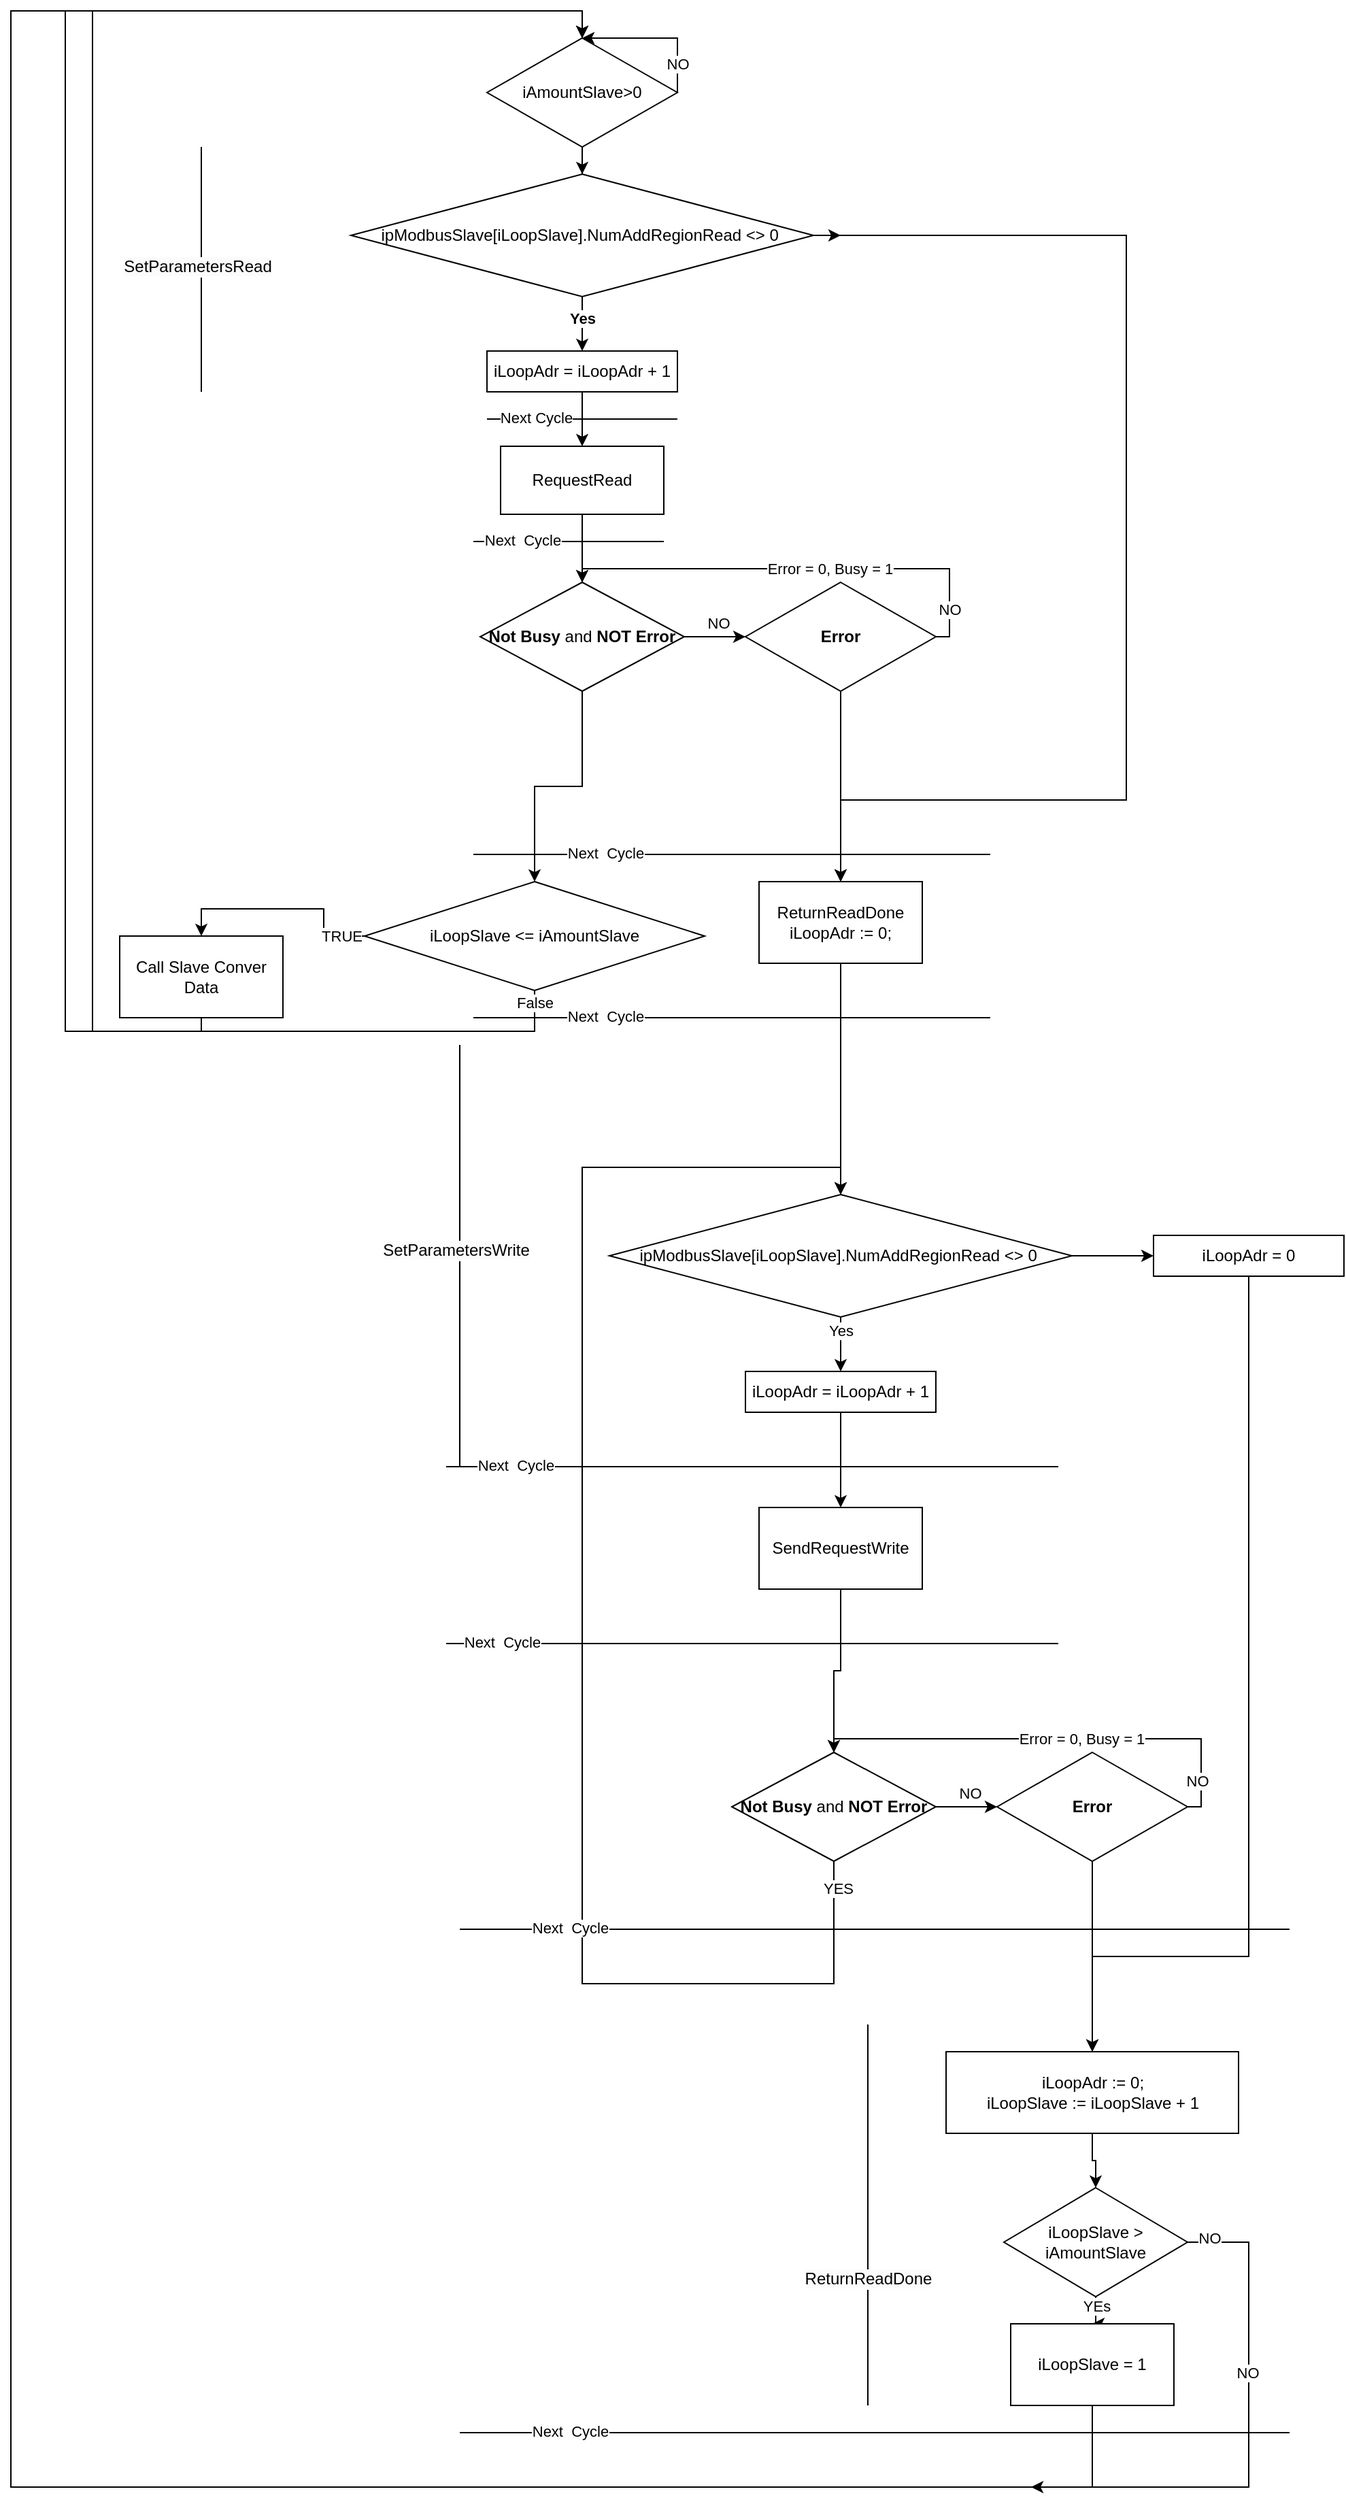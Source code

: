 <mxfile version="26.0.16">
  <diagram name="Page-1" id="6idDM8bQkIqyZUo3aQwT">
    <mxGraphModel dx="2079" dy="1708" grid="1" gridSize="10" guides="1" tooltips="1" connect="1" arrows="1" fold="1" page="1" pageScale="1" pageWidth="850" pageHeight="1100" math="0" shadow="0">
      <root>
        <mxCell id="0" />
        <mxCell id="1" parent="0" />
        <mxCell id="HTx-rgQDSQn_k5_8QpB6-7" style="edgeStyle=orthogonalEdgeStyle;rounded=0;orthogonalLoop=1;jettySize=auto;html=1;entryX=0.5;entryY=0;entryDx=0;entryDy=0;" edge="1" parent="1" source="HTx-rgQDSQn_k5_8QpB6-2" target="HTx-rgQDSQn_k5_8QpB6-35">
          <mxGeometry relative="1" as="geometry">
            <mxPoint x="190" y="-20" as="targetPoint" />
          </mxGeometry>
        </mxCell>
        <mxCell id="HTx-rgQDSQn_k5_8QpB6-2" value="iAmountSlave&amp;gt;0" style="rhombus;whiteSpace=wrap;html=1;" vertex="1" parent="1">
          <mxGeometry x="120" y="-130" width="140" height="80" as="geometry" />
        </mxCell>
        <mxCell id="HTx-rgQDSQn_k5_8QpB6-4" value="" style="endArrow=classic;html=1;rounded=0;exitX=1;exitY=0.5;exitDx=0;exitDy=0;entryX=0.5;entryY=0;entryDx=0;entryDy=0;" edge="1" parent="1" source="HTx-rgQDSQn_k5_8QpB6-2" target="HTx-rgQDSQn_k5_8QpB6-2">
          <mxGeometry width="50" height="50" relative="1" as="geometry">
            <mxPoint x="280" y="-110" as="sourcePoint" />
            <mxPoint x="240" y="-170" as="targetPoint" />
            <Array as="points">
              <mxPoint x="260" y="-130" />
            </Array>
          </mxGeometry>
        </mxCell>
        <mxCell id="HTx-rgQDSQn_k5_8QpB6-5" value="NO" style="edgeLabel;html=1;align=center;verticalAlign=middle;resizable=0;points=[];" vertex="1" connectable="0" parent="HTx-rgQDSQn_k5_8QpB6-4">
          <mxGeometry x="-0.615" relative="1" as="geometry">
            <mxPoint as="offset" />
          </mxGeometry>
        </mxCell>
        <mxCell id="HTx-rgQDSQn_k5_8QpB6-14" style="edgeStyle=orthogonalEdgeStyle;rounded=0;orthogonalLoop=1;jettySize=auto;html=1;entryX=0.5;entryY=0;entryDx=0;entryDy=0;" edge="1" parent="1" source="HTx-rgQDSQn_k5_8QpB6-9" target="HTx-rgQDSQn_k5_8QpB6-11">
          <mxGeometry relative="1" as="geometry" />
        </mxCell>
        <mxCell id="HTx-rgQDSQn_k5_8QpB6-9" value="RequestRead" style="rounded=0;whiteSpace=wrap;html=1;" vertex="1" parent="1">
          <mxGeometry x="130" y="170" width="120" height="50" as="geometry" />
        </mxCell>
        <mxCell id="HTx-rgQDSQn_k5_8QpB6-16" style="edgeStyle=orthogonalEdgeStyle;rounded=0;orthogonalLoop=1;jettySize=auto;html=1;entryX=0;entryY=0.5;entryDx=0;entryDy=0;" edge="1" parent="1" source="HTx-rgQDSQn_k5_8QpB6-11" target="HTx-rgQDSQn_k5_8QpB6-15">
          <mxGeometry relative="1" as="geometry" />
        </mxCell>
        <mxCell id="HTx-rgQDSQn_k5_8QpB6-17" value="NO" style="edgeLabel;html=1;align=center;verticalAlign=middle;resizable=0;points=[];" vertex="1" connectable="0" parent="HTx-rgQDSQn_k5_8QpB6-16">
          <mxGeometry x="-0.549" y="2" relative="1" as="geometry">
            <mxPoint x="15" y="-8" as="offset" />
          </mxGeometry>
        </mxCell>
        <mxCell id="HTx-rgQDSQn_k5_8QpB6-23" style="edgeStyle=orthogonalEdgeStyle;rounded=0;orthogonalLoop=1;jettySize=auto;html=1;" edge="1" parent="1" source="HTx-rgQDSQn_k5_8QpB6-11" target="HTx-rgQDSQn_k5_8QpB6-88">
          <mxGeometry relative="1" as="geometry">
            <mxPoint x="180" y="510" as="targetPoint" />
          </mxGeometry>
        </mxCell>
        <mxCell id="HTx-rgQDSQn_k5_8QpB6-11" value="&lt;b&gt;Not Busy&lt;/b&gt;&amp;nbsp;and &lt;b&gt;NOT Error&lt;/b&gt;" style="rhombus;whiteSpace=wrap;html=1;" vertex="1" parent="1">
          <mxGeometry x="115" y="270" width="150" height="80" as="geometry" />
        </mxCell>
        <mxCell id="HTx-rgQDSQn_k5_8QpB6-12" value="" style="endArrow=none;html=1;rounded=0;" edge="1" parent="1">
          <mxGeometry width="50" height="50" relative="1" as="geometry">
            <mxPoint x="110" y="240" as="sourcePoint" />
            <mxPoint x="250" y="240" as="targetPoint" />
          </mxGeometry>
        </mxCell>
        <mxCell id="HTx-rgQDSQn_k5_8QpB6-13" value="Next&amp;nbsp;&amp;nbsp;Cycle" style="edgeLabel;html=1;align=center;verticalAlign=middle;resizable=0;points=[];" vertex="1" connectable="0" parent="HTx-rgQDSQn_k5_8QpB6-12">
          <mxGeometry x="-0.491" y="1" relative="1" as="geometry">
            <mxPoint as="offset" />
          </mxGeometry>
        </mxCell>
        <mxCell id="HTx-rgQDSQn_k5_8QpB6-25" style="edgeStyle=orthogonalEdgeStyle;rounded=0;orthogonalLoop=1;jettySize=auto;html=1;entryX=0.5;entryY=0;entryDx=0;entryDy=0;" edge="1" parent="1" source="HTx-rgQDSQn_k5_8QpB6-15" target="HTx-rgQDSQn_k5_8QpB6-11">
          <mxGeometry relative="1" as="geometry">
            <Array as="points">
              <mxPoint x="460" y="310" />
              <mxPoint x="460" y="260" />
              <mxPoint x="190" y="260" />
            </Array>
          </mxGeometry>
        </mxCell>
        <mxCell id="HTx-rgQDSQn_k5_8QpB6-26" value="NO" style="edgeLabel;html=1;align=center;verticalAlign=middle;resizable=0;points=[];" vertex="1" connectable="0" parent="HTx-rgQDSQn_k5_8QpB6-25">
          <mxGeometry x="-0.824" relative="1" as="geometry">
            <mxPoint as="offset" />
          </mxGeometry>
        </mxCell>
        <mxCell id="HTx-rgQDSQn_k5_8QpB6-27" value="Error = 0, Busy = 1" style="edgeLabel;html=1;align=center;verticalAlign=middle;resizable=0;points=[];" vertex="1" connectable="0" parent="HTx-rgQDSQn_k5_8QpB6-25">
          <mxGeometry x="-0.129" relative="1" as="geometry">
            <mxPoint as="offset" />
          </mxGeometry>
        </mxCell>
        <mxCell id="HTx-rgQDSQn_k5_8QpB6-28" style="edgeStyle=orthogonalEdgeStyle;rounded=0;orthogonalLoop=1;jettySize=auto;html=1;entryX=0.5;entryY=0;entryDx=0;entryDy=0;" edge="1" parent="1" source="HTx-rgQDSQn_k5_8QpB6-15" target="HTx-rgQDSQn_k5_8QpB6-24">
          <mxGeometry relative="1" as="geometry" />
        </mxCell>
        <mxCell id="HTx-rgQDSQn_k5_8QpB6-15" value="&lt;b&gt;Error&lt;/b&gt;" style="rhombus;whiteSpace=wrap;html=1;" vertex="1" parent="1">
          <mxGeometry x="310" y="270" width="140" height="80" as="geometry" />
        </mxCell>
        <mxCell id="HTx-rgQDSQn_k5_8QpB6-18" value="" style="endArrow=none;html=1;rounded=0;" edge="1" parent="1">
          <mxGeometry width="50" height="50" relative="1" as="geometry">
            <mxPoint x="120" y="150" as="sourcePoint" />
            <mxPoint x="260" y="150" as="targetPoint" />
          </mxGeometry>
        </mxCell>
        <mxCell id="HTx-rgQDSQn_k5_8QpB6-19" value="Next Cycle" style="edgeLabel;html=1;align=center;verticalAlign=middle;resizable=0;points=[];" vertex="1" connectable="0" parent="HTx-rgQDSQn_k5_8QpB6-18">
          <mxGeometry x="-0.491" y="1" relative="1" as="geometry">
            <mxPoint as="offset" />
          </mxGeometry>
        </mxCell>
        <mxCell id="HTx-rgQDSQn_k5_8QpB6-21" value="" style="endArrow=none;html=1;rounded=0;" edge="1" parent="1">
          <mxGeometry width="50" height="50" relative="1" as="geometry">
            <mxPoint x="110" y="470" as="sourcePoint" />
            <mxPoint x="490" y="470" as="targetPoint" />
          </mxGeometry>
        </mxCell>
        <mxCell id="HTx-rgQDSQn_k5_8QpB6-22" value="Next&amp;nbsp;&amp;nbsp;Cycle" style="edgeLabel;html=1;align=center;verticalAlign=middle;resizable=0;points=[];" vertex="1" connectable="0" parent="HTx-rgQDSQn_k5_8QpB6-21">
          <mxGeometry x="-0.491" y="1" relative="1" as="geometry">
            <mxPoint as="offset" />
          </mxGeometry>
        </mxCell>
        <mxCell id="HTx-rgQDSQn_k5_8QpB6-32" style="edgeStyle=orthogonalEdgeStyle;rounded=0;orthogonalLoop=1;jettySize=auto;html=1;entryX=0.5;entryY=0;entryDx=0;entryDy=0;" edge="1" parent="1" source="HTx-rgQDSQn_k5_8QpB6-24" target="HTx-rgQDSQn_k5_8QpB6-45">
          <mxGeometry relative="1" as="geometry">
            <mxPoint x="380" y="620" as="targetPoint" />
          </mxGeometry>
        </mxCell>
        <mxCell id="HTx-rgQDSQn_k5_8QpB6-24" value="ReturnReadDone&lt;br&gt;iLoopAdr := 0;" style="rounded=0;whiteSpace=wrap;html=1;" vertex="1" parent="1">
          <mxGeometry x="320" y="490" width="120" height="60" as="geometry" />
        </mxCell>
        <mxCell id="HTx-rgQDSQn_k5_8QpB6-30" value="" style="endArrow=none;html=1;rounded=0;" edge="1" parent="1">
          <mxGeometry width="50" height="50" relative="1" as="geometry">
            <mxPoint x="110" y="590" as="sourcePoint" />
            <mxPoint x="490" y="590" as="targetPoint" />
          </mxGeometry>
        </mxCell>
        <mxCell id="HTx-rgQDSQn_k5_8QpB6-31" value="Next&amp;nbsp;&amp;nbsp;Cycle" style="edgeLabel;html=1;align=center;verticalAlign=middle;resizable=0;points=[];" vertex="1" connectable="0" parent="HTx-rgQDSQn_k5_8QpB6-30">
          <mxGeometry x="-0.491" y="1" relative="1" as="geometry">
            <mxPoint as="offset" />
          </mxGeometry>
        </mxCell>
        <mxCell id="HTx-rgQDSQn_k5_8QpB6-33" value="" style="endArrow=none;html=1;rounded=0;" edge="1" parent="1">
          <mxGeometry width="50" height="50" relative="1" as="geometry">
            <mxPoint x="-90" y="130" as="sourcePoint" />
            <mxPoint x="-90" y="-50" as="targetPoint" />
          </mxGeometry>
        </mxCell>
        <mxCell id="HTx-rgQDSQn_k5_8QpB6-34" value="&lt;span style=&quot;font-size: 12px; text-wrap-mode: wrap; background-color: rgb(251, 251, 251);&quot;&gt;SetParametersRead&lt;/span&gt;" style="edgeLabel;html=1;align=center;verticalAlign=middle;resizable=0;points=[];" vertex="1" connectable="0" parent="HTx-rgQDSQn_k5_8QpB6-33">
          <mxGeometry x="0.028" y="3" relative="1" as="geometry">
            <mxPoint as="offset" />
          </mxGeometry>
        </mxCell>
        <mxCell id="HTx-rgQDSQn_k5_8QpB6-36" style="edgeStyle=orthogonalEdgeStyle;rounded=0;orthogonalLoop=1;jettySize=auto;html=1;entryX=0.5;entryY=0;entryDx=0;entryDy=0;" edge="1" parent="1" source="HTx-rgQDSQn_k5_8QpB6-38" target="HTx-rgQDSQn_k5_8QpB6-9">
          <mxGeometry relative="1" as="geometry" />
        </mxCell>
        <mxCell id="HTx-rgQDSQn_k5_8QpB6-35" value="ipModbusSlave[iLoopSlave].NumAddRegionRead &amp;lt;&amp;gt; 0&amp;nbsp;" style="rhombus;whiteSpace=wrap;html=1;" vertex="1" parent="1">
          <mxGeometry x="20" y="-30" width="340" height="90" as="geometry" />
        </mxCell>
        <mxCell id="HTx-rgQDSQn_k5_8QpB6-39" value="" style="edgeStyle=orthogonalEdgeStyle;rounded=0;orthogonalLoop=1;jettySize=auto;html=1;entryX=0.5;entryY=0;entryDx=0;entryDy=0;" edge="1" parent="1" source="HTx-rgQDSQn_k5_8QpB6-35" target="HTx-rgQDSQn_k5_8QpB6-38">
          <mxGeometry relative="1" as="geometry">
            <mxPoint x="190" y="60" as="sourcePoint" />
            <mxPoint x="190" y="160" as="targetPoint" />
          </mxGeometry>
        </mxCell>
        <mxCell id="HTx-rgQDSQn_k5_8QpB6-40" value="&lt;b&gt;Yes&lt;/b&gt;" style="edgeLabel;html=1;align=center;verticalAlign=middle;resizable=0;points=[];" vertex="1" connectable="0" parent="HTx-rgQDSQn_k5_8QpB6-39">
          <mxGeometry x="-0.262" y="-2" relative="1" as="geometry">
            <mxPoint x="2" y="1" as="offset" />
          </mxGeometry>
        </mxCell>
        <mxCell id="HTx-rgQDSQn_k5_8QpB6-38" value="iLoopAdr = iLoopAdr + 1" style="rounded=0;whiteSpace=wrap;html=1;" vertex="1" parent="1">
          <mxGeometry x="120" y="100" width="140" height="30" as="geometry" />
        </mxCell>
        <mxCell id="HTx-rgQDSQn_k5_8QpB6-43" value="" style="edgeStyle=orthogonalEdgeStyle;rounded=0;orthogonalLoop=1;jettySize=auto;html=1;" edge="1" parent="1" source="HTx-rgQDSQn_k5_8QpB6-35">
          <mxGeometry relative="1" as="geometry">
            <mxPoint x="380" y="15.048" as="targetPoint" />
            <mxPoint x="360" y="15" as="sourcePoint" />
          </mxGeometry>
        </mxCell>
        <mxCell id="HTx-rgQDSQn_k5_8QpB6-44" style="edgeStyle=orthogonalEdgeStyle;rounded=0;orthogonalLoop=1;jettySize=auto;html=1;entryX=0.5;entryY=0;entryDx=0;entryDy=0;exitX=1;exitY=0.5;exitDx=0;exitDy=0;" edge="1" parent="1" source="HTx-rgQDSQn_k5_8QpB6-35" target="HTx-rgQDSQn_k5_8QpB6-24">
          <mxGeometry relative="1" as="geometry">
            <mxPoint x="560" y="15" as="targetPoint" />
            <mxPoint x="520" y="15.048" as="sourcePoint" />
            <Array as="points">
              <mxPoint x="590" y="15" />
              <mxPoint x="590" y="430" />
              <mxPoint x="380" y="430" />
            </Array>
          </mxGeometry>
        </mxCell>
        <mxCell id="HTx-rgQDSQn_k5_8QpB6-50" style="edgeStyle=orthogonalEdgeStyle;rounded=0;orthogonalLoop=1;jettySize=auto;html=1;" edge="1" parent="1" source="HTx-rgQDSQn_k5_8QpB6-45" target="HTx-rgQDSQn_k5_8QpB6-47">
          <mxGeometry relative="1" as="geometry" />
        </mxCell>
        <mxCell id="HTx-rgQDSQn_k5_8QpB6-51" style="edgeStyle=orthogonalEdgeStyle;rounded=0;orthogonalLoop=1;jettySize=auto;html=1;entryX=0.5;entryY=0;entryDx=0;entryDy=0;" edge="1" parent="1" source="HTx-rgQDSQn_k5_8QpB6-45" target="HTx-rgQDSQn_k5_8QpB6-46">
          <mxGeometry relative="1" as="geometry" />
        </mxCell>
        <mxCell id="HTx-rgQDSQn_k5_8QpB6-52" value="Yes" style="edgeLabel;html=1;align=center;verticalAlign=middle;resizable=0;points=[];" vertex="1" connectable="0" parent="HTx-rgQDSQn_k5_8QpB6-51">
          <mxGeometry x="-0.5" relative="1" as="geometry">
            <mxPoint as="offset" />
          </mxGeometry>
        </mxCell>
        <mxCell id="HTx-rgQDSQn_k5_8QpB6-45" value="ipModbusSlave[iLoopSlave].NumAddRegionRead &amp;lt;&amp;gt; 0&amp;nbsp;" style="rhombus;whiteSpace=wrap;html=1;" vertex="1" parent="1">
          <mxGeometry x="210" y="720" width="340" height="90" as="geometry" />
        </mxCell>
        <mxCell id="HTx-rgQDSQn_k5_8QpB6-57" style="edgeStyle=orthogonalEdgeStyle;rounded=0;orthogonalLoop=1;jettySize=auto;html=1;entryX=0.5;entryY=0;entryDx=0;entryDy=0;" edge="1" parent="1" source="HTx-rgQDSQn_k5_8QpB6-46" target="HTx-rgQDSQn_k5_8QpB6-56">
          <mxGeometry relative="1" as="geometry" />
        </mxCell>
        <mxCell id="HTx-rgQDSQn_k5_8QpB6-46" value="iLoopAdr = iLoopAdr + 1" style="rounded=0;whiteSpace=wrap;html=1;" vertex="1" parent="1">
          <mxGeometry x="310" y="850" width="140" height="30" as="geometry" />
        </mxCell>
        <mxCell id="HTx-rgQDSQn_k5_8QpB6-54" style="edgeStyle=orthogonalEdgeStyle;rounded=0;orthogonalLoop=1;jettySize=auto;html=1;entryX=0.5;entryY=0;entryDx=0;entryDy=0;" edge="1" parent="1" source="HTx-rgQDSQn_k5_8QpB6-47" target="HTx-rgQDSQn_k5_8QpB6-53">
          <mxGeometry relative="1" as="geometry">
            <Array as="points">
              <mxPoint x="680" y="1280" />
              <mxPoint x="565" y="1280" />
            </Array>
          </mxGeometry>
        </mxCell>
        <mxCell id="HTx-rgQDSQn_k5_8QpB6-47" value="iLoopAdr = 0" style="rounded=0;whiteSpace=wrap;html=1;" vertex="1" parent="1">
          <mxGeometry x="610" y="750" width="140" height="30" as="geometry" />
        </mxCell>
        <mxCell id="HTx-rgQDSQn_k5_8QpB6-48" value="" style="endArrow=none;html=1;rounded=0;" edge="1" parent="1">
          <mxGeometry width="50" height="50" relative="1" as="geometry">
            <mxPoint x="100" y="920" as="sourcePoint" />
            <mxPoint x="100" y="610" as="targetPoint" />
          </mxGeometry>
        </mxCell>
        <mxCell id="HTx-rgQDSQn_k5_8QpB6-49" value="&lt;span style=&quot;font-size: 12px; text-wrap-mode: wrap; background-color: rgb(251, 251, 251);&quot;&gt;SetParametersWrite&lt;/span&gt;" style="edgeLabel;html=1;align=center;verticalAlign=middle;resizable=0;points=[];" vertex="1" connectable="0" parent="HTx-rgQDSQn_k5_8QpB6-48">
          <mxGeometry x="0.028" y="3" relative="1" as="geometry">
            <mxPoint as="offset" />
          </mxGeometry>
        </mxCell>
        <mxCell id="HTx-rgQDSQn_k5_8QpB6-81" style="edgeStyle=orthogonalEdgeStyle;rounded=0;orthogonalLoop=1;jettySize=auto;html=1;entryX=0.5;entryY=0;entryDx=0;entryDy=0;" edge="1" parent="1" source="HTx-rgQDSQn_k5_8QpB6-53" target="HTx-rgQDSQn_k5_8QpB6-79">
          <mxGeometry relative="1" as="geometry" />
        </mxCell>
        <mxCell id="HTx-rgQDSQn_k5_8QpB6-53" value="iLoopAdr := 0;&lt;div&gt;&lt;span style=&quot;text-align: left;&quot;&gt;iLoopSlave := iLoopSlave + 1&lt;/span&gt;&lt;/div&gt;" style="rounded=0;whiteSpace=wrap;html=1;" vertex="1" parent="1">
          <mxGeometry x="457.5" y="1350" width="215" height="60" as="geometry" />
        </mxCell>
        <mxCell id="HTx-rgQDSQn_k5_8QpB6-70" style="edgeStyle=orthogonalEdgeStyle;rounded=0;orthogonalLoop=1;jettySize=auto;html=1;entryX=0.5;entryY=0;entryDx=0;entryDy=0;" edge="1" parent="1" source="HTx-rgQDSQn_k5_8QpB6-56" target="HTx-rgQDSQn_k5_8QpB6-62">
          <mxGeometry relative="1" as="geometry" />
        </mxCell>
        <mxCell id="HTx-rgQDSQn_k5_8QpB6-56" value="&lt;span style=&quot;text-align: left;&quot;&gt;SendRequestWrite&lt;/span&gt;" style="rounded=0;whiteSpace=wrap;html=1;" vertex="1" parent="1">
          <mxGeometry x="320" y="950" width="120" height="60" as="geometry" />
        </mxCell>
        <mxCell id="HTx-rgQDSQn_k5_8QpB6-58" value="" style="endArrow=none;html=1;rounded=0;" edge="1" parent="1">
          <mxGeometry width="50" height="50" relative="1" as="geometry">
            <mxPoint x="90" y="920" as="sourcePoint" />
            <mxPoint x="540" y="920" as="targetPoint" />
          </mxGeometry>
        </mxCell>
        <mxCell id="HTx-rgQDSQn_k5_8QpB6-59" value="Next&amp;nbsp;&amp;nbsp;Cycle" style="edgeLabel;html=1;align=center;verticalAlign=middle;resizable=0;points=[];" vertex="1" connectable="0" parent="HTx-rgQDSQn_k5_8QpB6-58">
          <mxGeometry x="-0.491" y="1" relative="1" as="geometry">
            <mxPoint x="-64" as="offset" />
          </mxGeometry>
        </mxCell>
        <mxCell id="HTx-rgQDSQn_k5_8QpB6-60" style="edgeStyle=orthogonalEdgeStyle;rounded=0;orthogonalLoop=1;jettySize=auto;html=1;entryX=0;entryY=0.5;entryDx=0;entryDy=0;" edge="1" parent="1" source="HTx-rgQDSQn_k5_8QpB6-62" target="HTx-rgQDSQn_k5_8QpB6-66">
          <mxGeometry relative="1" as="geometry" />
        </mxCell>
        <mxCell id="HTx-rgQDSQn_k5_8QpB6-61" value="NO" style="edgeLabel;html=1;align=center;verticalAlign=middle;resizable=0;points=[];" vertex="1" connectable="0" parent="HTx-rgQDSQn_k5_8QpB6-60">
          <mxGeometry x="-0.549" y="2" relative="1" as="geometry">
            <mxPoint x="15" y="-8" as="offset" />
          </mxGeometry>
        </mxCell>
        <mxCell id="HTx-rgQDSQn_k5_8QpB6-72" style="edgeStyle=orthogonalEdgeStyle;rounded=0;orthogonalLoop=1;jettySize=auto;html=1;entryX=0.5;entryY=0;entryDx=0;entryDy=0;" edge="1" parent="1" source="HTx-rgQDSQn_k5_8QpB6-62" target="HTx-rgQDSQn_k5_8QpB6-45">
          <mxGeometry relative="1" as="geometry">
            <mxPoint x="-100" y="910" as="targetPoint" />
            <Array as="points">
              <mxPoint x="375" y="1300" />
              <mxPoint x="190" y="1300" />
              <mxPoint x="190" y="700" />
              <mxPoint x="380" y="700" />
            </Array>
          </mxGeometry>
        </mxCell>
        <mxCell id="HTx-rgQDSQn_k5_8QpB6-75" value="YES" style="edgeLabel;html=1;align=center;verticalAlign=middle;resizable=0;points=[];" vertex="1" connectable="0" parent="HTx-rgQDSQn_k5_8QpB6-72">
          <mxGeometry x="-0.963" y="3" relative="1" as="geometry">
            <mxPoint as="offset" />
          </mxGeometry>
        </mxCell>
        <mxCell id="HTx-rgQDSQn_k5_8QpB6-62" value="&lt;b&gt;Not Busy&lt;/b&gt;&amp;nbsp;and &lt;b&gt;NOT Error&lt;/b&gt;" style="rhombus;whiteSpace=wrap;html=1;" vertex="1" parent="1">
          <mxGeometry x="300" y="1130" width="150" height="80" as="geometry" />
        </mxCell>
        <mxCell id="HTx-rgQDSQn_k5_8QpB6-63" style="edgeStyle=orthogonalEdgeStyle;rounded=0;orthogonalLoop=1;jettySize=auto;html=1;entryX=0.5;entryY=0;entryDx=0;entryDy=0;" edge="1" parent="1" source="HTx-rgQDSQn_k5_8QpB6-66" target="HTx-rgQDSQn_k5_8QpB6-62">
          <mxGeometry relative="1" as="geometry">
            <Array as="points">
              <mxPoint x="645" y="1170" />
              <mxPoint x="645" y="1120" />
              <mxPoint x="375" y="1120" />
            </Array>
          </mxGeometry>
        </mxCell>
        <mxCell id="HTx-rgQDSQn_k5_8QpB6-65" value="Error = 0, Busy = 1" style="edgeLabel;html=1;align=center;verticalAlign=middle;resizable=0;points=[];" vertex="1" connectable="0" parent="HTx-rgQDSQn_k5_8QpB6-63">
          <mxGeometry x="-0.129" relative="1" as="geometry">
            <mxPoint as="offset" />
          </mxGeometry>
        </mxCell>
        <mxCell id="HTx-rgQDSQn_k5_8QpB6-71" value="NO" style="edgeLabel;html=1;align=center;verticalAlign=middle;resizable=0;points=[];" vertex="1" connectable="0" parent="HTx-rgQDSQn_k5_8QpB6-63">
          <mxGeometry x="-0.829" y="3" relative="1" as="geometry">
            <mxPoint as="offset" />
          </mxGeometry>
        </mxCell>
        <mxCell id="HTx-rgQDSQn_k5_8QpB6-76" style="edgeStyle=orthogonalEdgeStyle;rounded=0;orthogonalLoop=1;jettySize=auto;html=1;" edge="1" parent="1" source="HTx-rgQDSQn_k5_8QpB6-66" target="HTx-rgQDSQn_k5_8QpB6-53">
          <mxGeometry relative="1" as="geometry" />
        </mxCell>
        <mxCell id="HTx-rgQDSQn_k5_8QpB6-66" value="&lt;b&gt;Error&lt;/b&gt;" style="rhombus;whiteSpace=wrap;html=1;" vertex="1" parent="1">
          <mxGeometry x="495" y="1130" width="140" height="80" as="geometry" />
        </mxCell>
        <mxCell id="HTx-rgQDSQn_k5_8QpB6-68" value="" style="endArrow=none;html=1;rounded=0;" edge="1" parent="1">
          <mxGeometry width="50" height="50" relative="1" as="geometry">
            <mxPoint x="90" y="1050" as="sourcePoint" />
            <mxPoint x="540" y="1050" as="targetPoint" />
          </mxGeometry>
        </mxCell>
        <mxCell id="HTx-rgQDSQn_k5_8QpB6-69" value="Next&amp;nbsp;&amp;nbsp;Cycle" style="edgeLabel;html=1;align=center;verticalAlign=middle;resizable=0;points=[];" vertex="1" connectable="0" parent="HTx-rgQDSQn_k5_8QpB6-68">
          <mxGeometry x="-0.491" y="1" relative="1" as="geometry">
            <mxPoint x="-74" as="offset" />
          </mxGeometry>
        </mxCell>
        <mxCell id="HTx-rgQDSQn_k5_8QpB6-73" value="" style="endArrow=none;html=1;rounded=0;" edge="1" parent="1">
          <mxGeometry width="50" height="50" relative="1" as="geometry">
            <mxPoint x="100" y="1260" as="sourcePoint" />
            <mxPoint x="710" y="1260" as="targetPoint" />
          </mxGeometry>
        </mxCell>
        <mxCell id="HTx-rgQDSQn_k5_8QpB6-74" value="Next&amp;nbsp;&amp;nbsp;Cycle" style="edgeLabel;html=1;align=center;verticalAlign=middle;resizable=0;points=[];" vertex="1" connectable="0" parent="HTx-rgQDSQn_k5_8QpB6-73">
          <mxGeometry x="-0.491" y="1" relative="1" as="geometry">
            <mxPoint x="-74" as="offset" />
          </mxGeometry>
        </mxCell>
        <mxCell id="HTx-rgQDSQn_k5_8QpB6-82" style="edgeStyle=orthogonalEdgeStyle;rounded=0;orthogonalLoop=1;jettySize=auto;html=1;" edge="1" parent="1" source="HTx-rgQDSQn_k5_8QpB6-79" target="HTx-rgQDSQn_k5_8QpB6-80">
          <mxGeometry relative="1" as="geometry" />
        </mxCell>
        <mxCell id="HTx-rgQDSQn_k5_8QpB6-97" value="YEs" style="edgeLabel;html=1;align=center;verticalAlign=middle;resizable=0;points=[];" vertex="1" connectable="0" parent="HTx-rgQDSQn_k5_8QpB6-82">
          <mxGeometry x="-0.414" relative="1" as="geometry">
            <mxPoint as="offset" />
          </mxGeometry>
        </mxCell>
        <mxCell id="HTx-rgQDSQn_k5_8QpB6-96" style="edgeStyle=orthogonalEdgeStyle;rounded=0;orthogonalLoop=1;jettySize=auto;html=1;" edge="1" parent="1" source="HTx-rgQDSQn_k5_8QpB6-79">
          <mxGeometry relative="1" as="geometry">
            <mxPoint x="520" y="1670" as="targetPoint" />
            <Array as="points">
              <mxPoint x="680" y="1490" />
              <mxPoint x="680" y="1670" />
            </Array>
          </mxGeometry>
        </mxCell>
        <mxCell id="HTx-rgQDSQn_k5_8QpB6-98" value="NO" style="edgeLabel;html=1;align=center;verticalAlign=middle;resizable=0;points=[];" vertex="1" connectable="0" parent="HTx-rgQDSQn_k5_8QpB6-96">
          <mxGeometry x="-0.271" y="-1" relative="1" as="geometry">
            <mxPoint as="offset" />
          </mxGeometry>
        </mxCell>
        <mxCell id="HTx-rgQDSQn_k5_8QpB6-99" value="NO" style="edgeLabel;html=1;align=center;verticalAlign=middle;resizable=0;points=[];" vertex="1" connectable="0" parent="HTx-rgQDSQn_k5_8QpB6-96">
          <mxGeometry x="-0.92" y="3" relative="1" as="geometry">
            <mxPoint as="offset" />
          </mxGeometry>
        </mxCell>
        <mxCell id="HTx-rgQDSQn_k5_8QpB6-79" value="iLoopSlave &amp;gt; iAmountSlave" style="rhombus;whiteSpace=wrap;html=1;" vertex="1" parent="1">
          <mxGeometry x="500" y="1450" width="135" height="80" as="geometry" />
        </mxCell>
        <mxCell id="HTx-rgQDSQn_k5_8QpB6-85" style="edgeStyle=orthogonalEdgeStyle;rounded=0;orthogonalLoop=1;jettySize=auto;html=1;entryX=0.5;entryY=0;entryDx=0;entryDy=0;" edge="1" parent="1" source="HTx-rgQDSQn_k5_8QpB6-80" target="HTx-rgQDSQn_k5_8QpB6-2">
          <mxGeometry relative="1" as="geometry">
            <mxPoint x="-270" y="-240" as="targetPoint" />
            <Array as="points">
              <mxPoint x="565" y="1670" />
              <mxPoint x="-230" y="1670" />
              <mxPoint x="-230" y="-150" />
              <mxPoint x="190" y="-150" />
            </Array>
          </mxGeometry>
        </mxCell>
        <mxCell id="HTx-rgQDSQn_k5_8QpB6-80" value="iLoopSlave = 1" style="rounded=0;whiteSpace=wrap;html=1;" vertex="1" parent="1">
          <mxGeometry x="505" y="1550" width="120" height="60" as="geometry" />
        </mxCell>
        <mxCell id="HTx-rgQDSQn_k5_8QpB6-83" value="" style="endArrow=none;html=1;rounded=0;" edge="1" parent="1">
          <mxGeometry width="50" height="50" relative="1" as="geometry">
            <mxPoint x="400" y="1610" as="sourcePoint" />
            <mxPoint x="400" y="1330" as="targetPoint" />
          </mxGeometry>
        </mxCell>
        <mxCell id="HTx-rgQDSQn_k5_8QpB6-84" value="&lt;span style=&quot;font-size: 12px; text-wrap-mode: wrap; background-color: rgb(251, 251, 251);&quot;&gt;ReturnReadDone&lt;/span&gt;" style="edgeLabel;html=1;align=center;verticalAlign=middle;resizable=0;points=[];" vertex="1" connectable="0" parent="HTx-rgQDSQn_k5_8QpB6-83">
          <mxGeometry x="-0.331" relative="1" as="geometry">
            <mxPoint as="offset" />
          </mxGeometry>
        </mxCell>
        <mxCell id="HTx-rgQDSQn_k5_8QpB6-86" value="" style="endArrow=none;html=1;rounded=0;" edge="1" parent="1">
          <mxGeometry width="50" height="50" relative="1" as="geometry">
            <mxPoint x="100" y="1630" as="sourcePoint" />
            <mxPoint x="710" y="1630" as="targetPoint" />
          </mxGeometry>
        </mxCell>
        <mxCell id="HTx-rgQDSQn_k5_8QpB6-87" value="Next&amp;nbsp;&amp;nbsp;Cycle" style="edgeLabel;html=1;align=center;verticalAlign=middle;resizable=0;points=[];" vertex="1" connectable="0" parent="HTx-rgQDSQn_k5_8QpB6-86">
          <mxGeometry x="-0.491" y="1" relative="1" as="geometry">
            <mxPoint x="-74" as="offset" />
          </mxGeometry>
        </mxCell>
        <mxCell id="HTx-rgQDSQn_k5_8QpB6-91" style="edgeStyle=orthogonalEdgeStyle;rounded=0;orthogonalLoop=1;jettySize=auto;html=1;entryX=0.5;entryY=0;entryDx=0;entryDy=0;" edge="1" parent="1" source="HTx-rgQDSQn_k5_8QpB6-88" target="HTx-rgQDSQn_k5_8QpB6-90">
          <mxGeometry relative="1" as="geometry" />
        </mxCell>
        <mxCell id="HTx-rgQDSQn_k5_8QpB6-94" value="TRUE" style="edgeLabel;html=1;align=center;verticalAlign=middle;resizable=0;points=[];" vertex="1" connectable="0" parent="HTx-rgQDSQn_k5_8QpB6-91">
          <mxGeometry x="-0.79" relative="1" as="geometry">
            <mxPoint as="offset" />
          </mxGeometry>
        </mxCell>
        <mxCell id="HTx-rgQDSQn_k5_8QpB6-93" style="edgeStyle=orthogonalEdgeStyle;rounded=0;orthogonalLoop=1;jettySize=auto;html=1;entryX=0.5;entryY=0;entryDx=0;entryDy=0;" edge="1" parent="1" source="HTx-rgQDSQn_k5_8QpB6-88" target="HTx-rgQDSQn_k5_8QpB6-2">
          <mxGeometry relative="1" as="geometry">
            <mxPoint x="-50.0" y="230" as="targetPoint" />
            <Array as="points">
              <mxPoint x="155" y="600" />
              <mxPoint x="-190" y="600" />
              <mxPoint x="-190" y="-150" />
              <mxPoint x="190" y="-150" />
            </Array>
          </mxGeometry>
        </mxCell>
        <mxCell id="HTx-rgQDSQn_k5_8QpB6-95" value="False" style="edgeLabel;html=1;align=center;verticalAlign=middle;resizable=0;points=[];" vertex="1" connectable="0" parent="HTx-rgQDSQn_k5_8QpB6-93">
          <mxGeometry x="-0.988" relative="1" as="geometry">
            <mxPoint as="offset" />
          </mxGeometry>
        </mxCell>
        <mxCell id="HTx-rgQDSQn_k5_8QpB6-88" value="iLoopSlave &amp;lt;= iAmountSlave" style="rhombus;whiteSpace=wrap;html=1;" vertex="1" parent="1">
          <mxGeometry x="30" y="490" width="250" height="80" as="geometry" />
        </mxCell>
        <mxCell id="HTx-rgQDSQn_k5_8QpB6-92" style="edgeStyle=orthogonalEdgeStyle;rounded=0;orthogonalLoop=1;jettySize=auto;html=1;entryX=0.5;entryY=0;entryDx=0;entryDy=0;" edge="1" parent="1" source="HTx-rgQDSQn_k5_8QpB6-90" target="HTx-rgQDSQn_k5_8QpB6-2">
          <mxGeometry relative="1" as="geometry">
            <mxPoint x="-170" y="-100" as="targetPoint" />
            <Array as="points">
              <mxPoint x="-90" y="600" />
              <mxPoint x="-170" y="600" />
              <mxPoint x="-170" y="-150" />
              <mxPoint x="190" y="-150" />
            </Array>
          </mxGeometry>
        </mxCell>
        <mxCell id="HTx-rgQDSQn_k5_8QpB6-90" value="Call Slave Conver Data" style="rounded=0;whiteSpace=wrap;html=1;" vertex="1" parent="1">
          <mxGeometry x="-150" y="530" width="120" height="60" as="geometry" />
        </mxCell>
      </root>
    </mxGraphModel>
  </diagram>
</mxfile>
